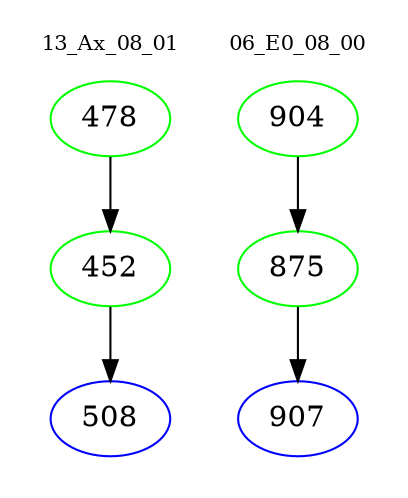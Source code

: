 digraph{
subgraph cluster_0 {
color = white
label = "13_Ax_08_01";
fontsize=10;
T0_478 [label="478", color="green"]
T0_478 -> T0_452 [color="black"]
T0_452 [label="452", color="green"]
T0_452 -> T0_508 [color="black"]
T0_508 [label="508", color="blue"]
}
subgraph cluster_1 {
color = white
label = "06_E0_08_00";
fontsize=10;
T1_904 [label="904", color="green"]
T1_904 -> T1_875 [color="black"]
T1_875 [label="875", color="green"]
T1_875 -> T1_907 [color="black"]
T1_907 [label="907", color="blue"]
}
}
